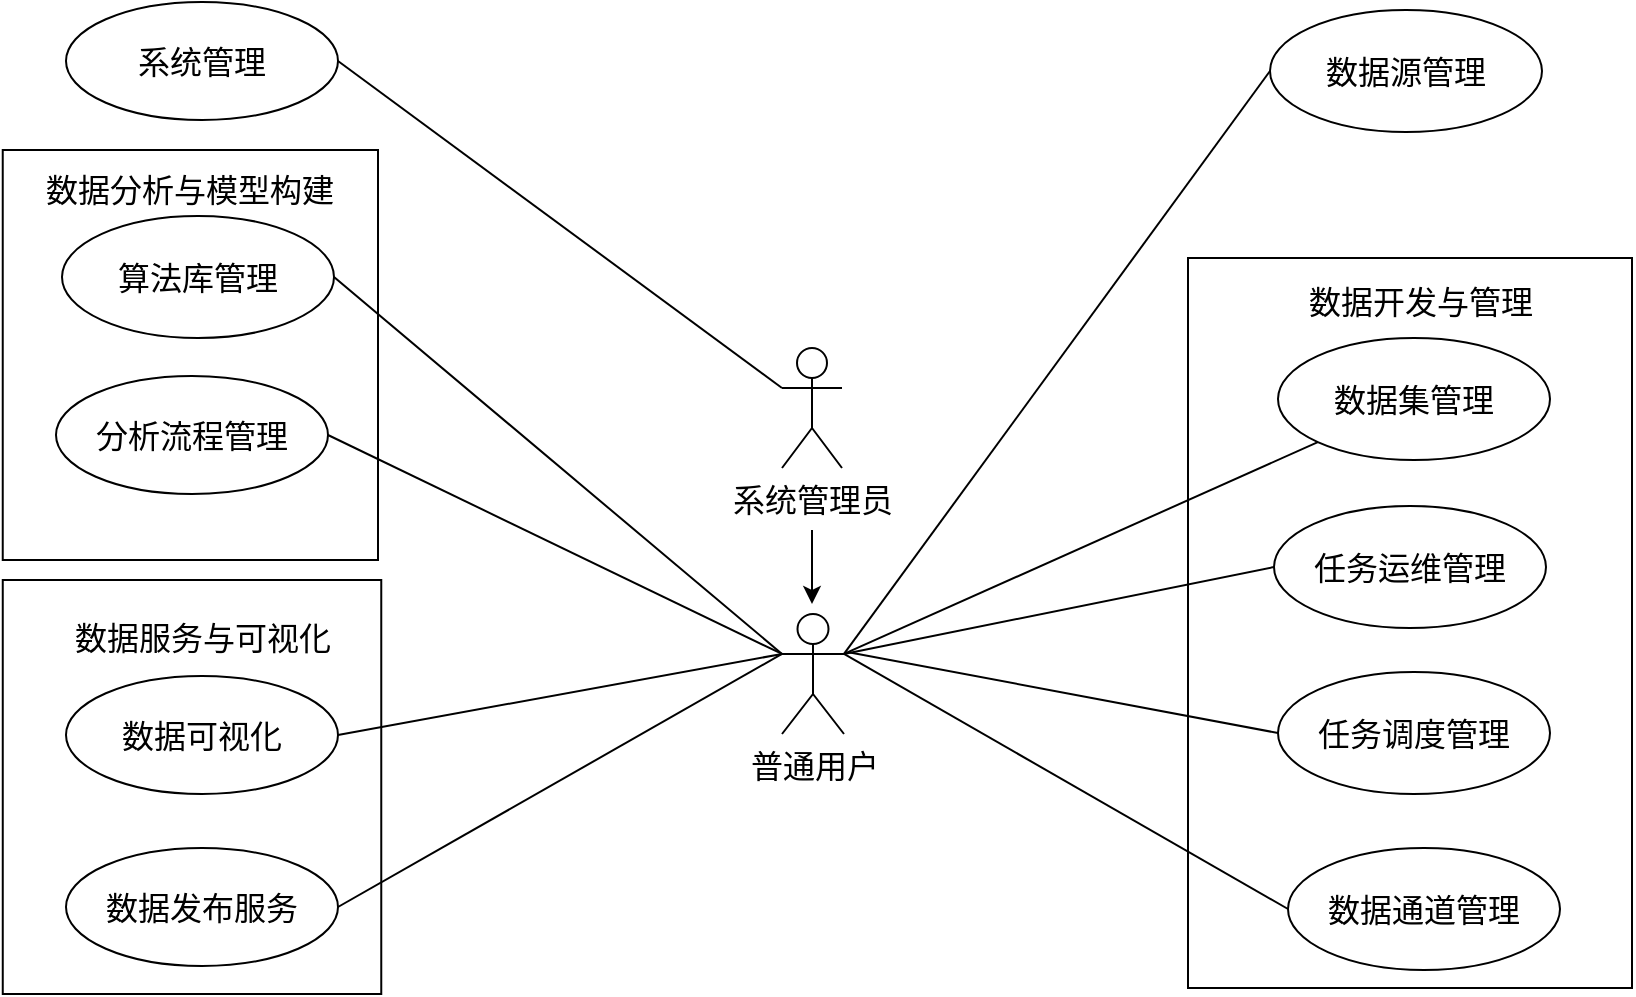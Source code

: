 <mxfile version="22.1.18" type="github">
  <diagram name="第 1 页" id="XHgCwbrQKlzJ7mEItaBk">
    <mxGraphModel dx="1056" dy="569" grid="0" gridSize="10" guides="1" tooltips="1" connect="1" arrows="1" fold="1" page="1" pageScale="1" pageWidth="3300" pageHeight="4681" background="#ffffff" math="0" shadow="0">
      <root>
        <mxCell id="0" />
        <mxCell id="1" parent="0" />
        <mxCell id="xV8LQQcttLs_1aelATzl-68" value="" style="rounded=0;whiteSpace=wrap;html=1;" vertex="1" parent="1">
          <mxGeometry x="72.37" y="288" width="187.63" height="205" as="geometry" />
        </mxCell>
        <mxCell id="xV8LQQcttLs_1aelATzl-67" value="" style="rounded=0;whiteSpace=wrap;html=1;" vertex="1" parent="1">
          <mxGeometry x="72.38" y="503" width="189.25" height="207" as="geometry" />
        </mxCell>
        <mxCell id="xV8LQQcttLs_1aelATzl-65" value="" style="rounded=0;whiteSpace=wrap;html=1;" vertex="1" parent="1">
          <mxGeometry x="665" y="342" width="222" height="365" as="geometry" />
        </mxCell>
        <mxCell id="xV8LQQcttLs_1aelATzl-20" style="rounded=0;orthogonalLoop=1;jettySize=auto;html=1;exitX=0;exitY=0.333;exitDx=0;exitDy=0;exitPerimeter=0;entryX=1;entryY=0.5;entryDx=0;entryDy=0;endArrow=none;endFill=0;" edge="1" parent="1" source="xV8LQQcttLs_1aelATzl-1" target="xV8LQQcttLs_1aelATzl-12">
          <mxGeometry relative="1" as="geometry" />
        </mxCell>
        <mxCell id="xV8LQQcttLs_1aelATzl-26" style="rounded=0;orthogonalLoop=1;jettySize=auto;html=1;exitX=0;exitY=0.333;exitDx=0;exitDy=0;exitPerimeter=0;entryX=1;entryY=0.5;entryDx=0;entryDy=0;endArrow=none;endFill=0;" edge="1" parent="1" source="xV8LQQcttLs_1aelATzl-1" target="xV8LQQcttLs_1aelATzl-24">
          <mxGeometry relative="1" as="geometry" />
        </mxCell>
        <mxCell id="xV8LQQcttLs_1aelATzl-33" style="rounded=0;orthogonalLoop=1;jettySize=auto;html=1;exitX=1;exitY=0.333;exitDx=0;exitDy=0;exitPerimeter=0;entryX=0;entryY=0.5;entryDx=0;entryDy=0;endArrow=none;endFill=0;" edge="1" parent="1" source="xV8LQQcttLs_1aelATzl-1" target="xV8LQQcttLs_1aelATzl-30">
          <mxGeometry relative="1" as="geometry" />
        </mxCell>
        <mxCell id="xV8LQQcttLs_1aelATzl-34" style="rounded=0;orthogonalLoop=1;jettySize=auto;html=1;exitX=1;exitY=0.333;exitDx=0;exitDy=0;exitPerimeter=0;entryX=0;entryY=1;entryDx=0;entryDy=0;endArrow=none;endFill=0;" edge="1" parent="1" source="xV8LQQcttLs_1aelATzl-1" target="xV8LQQcttLs_1aelATzl-32">
          <mxGeometry relative="1" as="geometry" />
        </mxCell>
        <mxCell id="xV8LQQcttLs_1aelATzl-36" style="rounded=0;orthogonalLoop=1;jettySize=auto;html=1;exitX=1;exitY=0.333;exitDx=0;exitDy=0;exitPerimeter=0;entryX=0;entryY=0.5;entryDx=0;entryDy=0;endArrow=none;endFill=0;" edge="1" parent="1" source="xV8LQQcttLs_1aelATzl-1" target="xV8LQQcttLs_1aelATzl-35">
          <mxGeometry relative="1" as="geometry" />
        </mxCell>
        <mxCell id="xV8LQQcttLs_1aelATzl-43" style="rounded=0;orthogonalLoop=1;jettySize=auto;html=1;exitX=1;exitY=0.333;exitDx=0;exitDy=0;exitPerimeter=0;entryX=0;entryY=0.5;entryDx=0;entryDy=0;endArrow=none;endFill=0;" edge="1" parent="1" source="xV8LQQcttLs_1aelATzl-1" target="xV8LQQcttLs_1aelATzl-40">
          <mxGeometry relative="1" as="geometry" />
        </mxCell>
        <mxCell id="xV8LQQcttLs_1aelATzl-1" value="普通用户" style="shape=umlActor;verticalLabelPosition=bottom;verticalAlign=top;html=1;fontSize=16;" vertex="1" parent="1">
          <mxGeometry x="462" y="520" width="31" height="60" as="geometry" />
        </mxCell>
        <mxCell id="xV8LQQcttLs_1aelATzl-28" style="rounded=0;orthogonalLoop=1;jettySize=auto;html=1;exitX=0;exitY=0.333;exitDx=0;exitDy=0;exitPerimeter=0;entryX=1;entryY=0.5;entryDx=0;entryDy=0;endArrow=none;endFill=0;" edge="1" parent="1" source="xV8LQQcttLs_1aelATzl-4" target="xV8LQQcttLs_1aelATzl-27">
          <mxGeometry relative="1" as="geometry" />
        </mxCell>
        <mxCell id="xV8LQQcttLs_1aelATzl-4" value="系统管理员" style="shape=umlActor;verticalLabelPosition=bottom;verticalAlign=top;html=1;fontSize=16;" vertex="1" parent="1">
          <mxGeometry x="462" y="387" width="30" height="60" as="geometry" />
        </mxCell>
        <mxCell id="xV8LQQcttLs_1aelATzl-12" value="分析流程管理" style="ellipse;whiteSpace=wrap;html=1;fontSize=16;" vertex="1" parent="1">
          <mxGeometry x="99" y="401" width="136" height="59" as="geometry" />
        </mxCell>
        <mxCell id="xV8LQQcttLs_1aelATzl-24" value="算法库管理" style="ellipse;whiteSpace=wrap;html=1;fontSize=16;" vertex="1" parent="1">
          <mxGeometry x="102" y="321" width="136" height="61" as="geometry" />
        </mxCell>
        <mxCell id="xV8LQQcttLs_1aelATzl-27" value="系统管理" style="ellipse;whiteSpace=wrap;html=1;fontSize=16;" vertex="1" parent="1">
          <mxGeometry x="104" y="214" width="136" height="59" as="geometry" />
        </mxCell>
        <mxCell id="xV8LQQcttLs_1aelATzl-30" value="数据源管理" style="ellipse;whiteSpace=wrap;html=1;fontSize=16;" vertex="1" parent="1">
          <mxGeometry x="706" y="218" width="136" height="61" as="geometry" />
        </mxCell>
        <mxCell id="xV8LQQcttLs_1aelATzl-32" value="数据集管理" style="ellipse;whiteSpace=wrap;html=1;fontSize=16;" vertex="1" parent="1">
          <mxGeometry x="710" y="382" width="136" height="61" as="geometry" />
        </mxCell>
        <mxCell id="xV8LQQcttLs_1aelATzl-35" value="数据通道管理" style="ellipse;whiteSpace=wrap;html=1;fontSize=16;" vertex="1" parent="1">
          <mxGeometry x="715" y="637" width="136" height="61" as="geometry" />
        </mxCell>
        <mxCell id="xV8LQQcttLs_1aelATzl-40" value="任务运维管理" style="ellipse;whiteSpace=wrap;html=1;fontSize=16;" vertex="1" parent="1">
          <mxGeometry x="708" y="466" width="136" height="61" as="geometry" />
        </mxCell>
        <mxCell id="xV8LQQcttLs_1aelATzl-45" value="数据可视化" style="ellipse;whiteSpace=wrap;html=1;fontSize=16;" vertex="1" parent="1">
          <mxGeometry x="104" y="551" width="136" height="59" as="geometry" />
        </mxCell>
        <mxCell id="xV8LQQcttLs_1aelATzl-46" value="数据发布服务" style="ellipse;whiteSpace=wrap;html=1;fontSize=16;" vertex="1" parent="1">
          <mxGeometry x="104" y="637" width="136" height="59" as="geometry" />
        </mxCell>
        <mxCell id="xV8LQQcttLs_1aelATzl-47" style="rounded=0;orthogonalLoop=1;jettySize=auto;html=1;exitX=1;exitY=0.5;exitDx=0;exitDy=0;entryX=0;entryY=0.333;entryDx=0;entryDy=0;entryPerimeter=0;endArrow=none;endFill=0;" edge="1" parent="1" source="xV8LQQcttLs_1aelATzl-45" target="xV8LQQcttLs_1aelATzl-1">
          <mxGeometry relative="1" as="geometry" />
        </mxCell>
        <mxCell id="xV8LQQcttLs_1aelATzl-48" style="rounded=0;orthogonalLoop=1;jettySize=auto;html=1;exitX=1;exitY=0.5;exitDx=0;exitDy=0;entryX=0;entryY=0.333;entryDx=0;entryDy=0;entryPerimeter=0;endArrow=none;endFill=0;" edge="1" parent="1" source="xV8LQQcttLs_1aelATzl-46" target="xV8LQQcttLs_1aelATzl-1">
          <mxGeometry relative="1" as="geometry" />
        </mxCell>
        <mxCell id="xV8LQQcttLs_1aelATzl-53" style="rounded=0;orthogonalLoop=1;jettySize=auto;html=1;exitX=0;exitY=0.5;exitDx=0;exitDy=0;endArrow=none;endFill=0;" edge="1" parent="1" source="xV8LQQcttLs_1aelATzl-51">
          <mxGeometry relative="1" as="geometry">
            <mxPoint x="495.976" y="539.246" as="targetPoint" />
          </mxGeometry>
        </mxCell>
        <mxCell id="xV8LQQcttLs_1aelATzl-51" value="任务调度管理" style="ellipse;whiteSpace=wrap;html=1;fontSize=16;" vertex="1" parent="1">
          <mxGeometry x="710" y="549" width="136" height="61" as="geometry" />
        </mxCell>
        <mxCell id="xV8LQQcttLs_1aelATzl-60" style="rounded=0;orthogonalLoop=1;jettySize=auto;html=1;" edge="1" parent="1">
          <mxGeometry relative="1" as="geometry">
            <mxPoint x="477" y="478" as="sourcePoint" />
            <mxPoint x="477" y="515" as="targetPoint" />
          </mxGeometry>
        </mxCell>
        <mxCell id="xV8LQQcttLs_1aelATzl-69" value="&lt;font style=&quot;font-size: 16px;&quot;&gt;数据分析与模型构建&lt;/font&gt;" style="text;strokeColor=none;align=center;fillColor=none;html=1;verticalAlign=middle;whiteSpace=wrap;rounded=0;" vertex="1" parent="1">
          <mxGeometry x="82.19" y="293" width="168" height="30" as="geometry" />
        </mxCell>
        <mxCell id="xV8LQQcttLs_1aelATzl-70" value="&lt;font style=&quot;font-size: 16px;&quot;&gt;数据开发与管理&lt;/font&gt;" style="text;strokeColor=none;align=center;fillColor=none;html=1;verticalAlign=middle;whiteSpace=wrap;rounded=0;" vertex="1" parent="1">
          <mxGeometry x="721" y="352" width="121" height="23" as="geometry" />
        </mxCell>
        <mxCell id="xV8LQQcttLs_1aelATzl-72" value="&lt;font style=&quot;font-size: 16px;&quot;&gt;数据服务与可视化&lt;/font&gt;" style="text;strokeColor=none;align=center;fillColor=none;html=1;verticalAlign=middle;whiteSpace=wrap;rounded=0;" vertex="1" parent="1">
          <mxGeometry x="103.75" y="520" width="136.5" height="23" as="geometry" />
        </mxCell>
      </root>
    </mxGraphModel>
  </diagram>
</mxfile>
